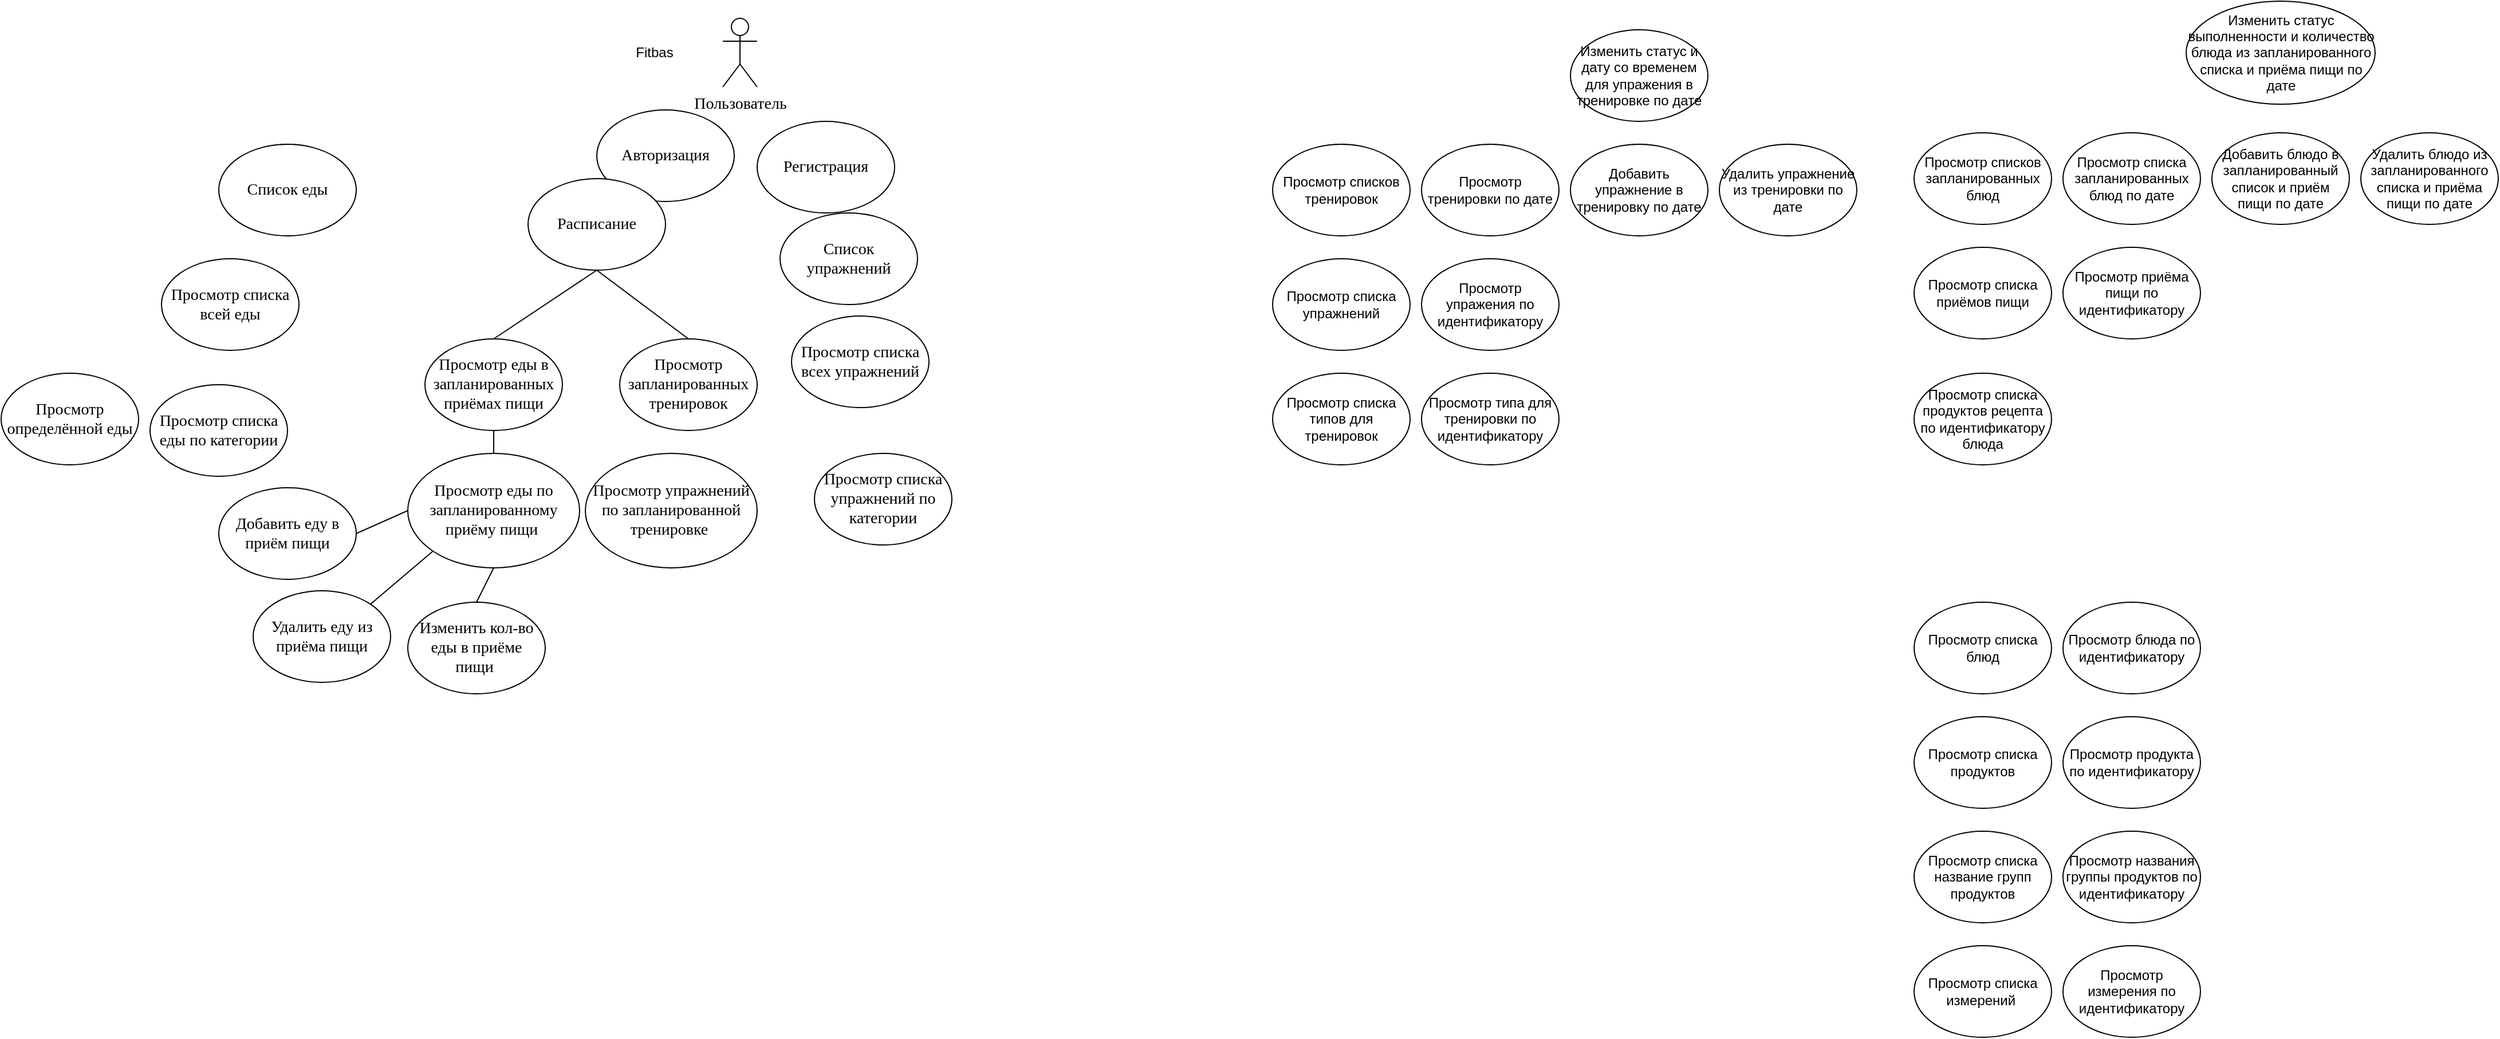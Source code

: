 <mxfile version="20.5.3" type="embed"><diagram name="Page-1" id="3TRmshUgXymRwmlCvvzo"><mxGraphModel dx="1995" dy="563" grid="1" gridSize="10" guides="1" tooltips="1" connect="1" arrows="1" fold="1" page="1" pageScale="1" pageWidth="850" pageHeight="1100" math="0" shadow="0"><root><mxCell id="0"/><mxCell id="1" parent="0"/><mxCell id="ZdZ8-d_CaNb24pac3uKD-11" value="&lt;font style=&quot;font-size: 14px;&quot; face=&quot;PT Astra Serif&quot;&gt;Пользователь&lt;/font&gt;" style="shape=umlActor;verticalLabelPosition=bottom;verticalAlign=top;html=1;outlineConnect=0;" parent="1" vertex="1"><mxGeometry x="-360" y="170" width="30" height="60" as="geometry"/></mxCell><mxCell id="ZdZ8-d_CaNb24pac3uKD-13" value="Fitbas" style="text;html=1;align=center;verticalAlign=middle;resizable=0;points=[];autosize=1;strokeColor=none;fillColor=none;" parent="1" vertex="1"><mxGeometry x="-450" y="185" width="60" height="30" as="geometry"/></mxCell><mxCell id="ZdZ8-d_CaNb24pac3uKD-14" value="&lt;font style=&quot;font-size: 14px;&quot; face=&quot;PT Astra Serif&quot;&gt;Авторизация&lt;/font&gt;" style="ellipse;whiteSpace=wrap;html=1;" parent="1" vertex="1"><mxGeometry x="-470" y="250" width="120" height="80" as="geometry"/></mxCell><mxCell id="ZdZ8-d_CaNb24pac3uKD-15" value="&lt;font style=&quot;font-size: 14px;&quot; face=&quot;PT Astra Serif&quot;&gt;Регистрация&lt;/font&gt;" style="ellipse;whiteSpace=wrap;html=1;" parent="1" vertex="1"><mxGeometry x="-330" y="260" width="120" height="80" as="geometry"/></mxCell><mxCell id="ZdZ8-d_CaNb24pac3uKD-26" style="rounded=0;orthogonalLoop=1;jettySize=auto;html=1;exitX=0.5;exitY=1;exitDx=0;exitDy=0;entryX=0.5;entryY=0;entryDx=0;entryDy=0;endArrow=none;endFill=0;" parent="1" source="ZdZ8-d_CaNb24pac3uKD-16" target="ZdZ8-d_CaNb24pac3uKD-24" edge="1"><mxGeometry relative="1" as="geometry"/></mxCell><mxCell id="ZdZ8-d_CaNb24pac3uKD-16" value="&lt;font style=&quot;font-size: 14px;&quot; face=&quot;PT Astra Serif&quot;&gt;Просмотр еды в запланированных приёмах пищи&lt;/font&gt;" style="ellipse;whiteSpace=wrap;html=1;" parent="1" vertex="1"><mxGeometry x="-620" y="450" width="120" height="80" as="geometry"/></mxCell><mxCell id="ZdZ8-d_CaNb24pac3uKD-17" value="&lt;font face=&quot;PT Astra Serif&quot;&gt;&lt;span style=&quot;font-size: 14px;&quot;&gt;Список еды&lt;/span&gt;&lt;/font&gt;" style="ellipse;whiteSpace=wrap;html=1;" parent="1" vertex="1"><mxGeometry x="-800" y="280" width="120" height="80" as="geometry"/></mxCell><mxCell id="ZdZ8-d_CaNb24pac3uKD-18" value="&lt;font face=&quot;PT Astra Serif&quot; style=&quot;font-size: 14px;&quot;&gt;Просмотр запланированных тренировок&lt;/font&gt;" style="ellipse;whiteSpace=wrap;html=1;" parent="1" vertex="1"><mxGeometry x="-450" y="450" width="120" height="80" as="geometry"/></mxCell><mxCell id="ZdZ8-d_CaNb24pac3uKD-19" value="&lt;font face=&quot;PT Astra Serif&quot;&gt;&lt;span style=&quot;font-size: 14px;&quot;&gt;Список упражнений&lt;/span&gt;&lt;/font&gt;" style="ellipse;whiteSpace=wrap;html=1;" parent="1" vertex="1"><mxGeometry x="-310" y="340" width="120" height="80" as="geometry"/></mxCell><mxCell id="ZdZ8-d_CaNb24pac3uKD-22" style="rounded=0;orthogonalLoop=1;jettySize=auto;html=1;exitX=0.5;exitY=1;exitDx=0;exitDy=0;entryX=0.5;entryY=0;entryDx=0;entryDy=0;endArrow=none;endFill=0;" parent="1" source="ZdZ8-d_CaNb24pac3uKD-20" target="ZdZ8-d_CaNb24pac3uKD-16" edge="1"><mxGeometry relative="1" as="geometry"/></mxCell><mxCell id="ZdZ8-d_CaNb24pac3uKD-23" style="rounded=0;orthogonalLoop=1;jettySize=auto;html=1;exitX=0.5;exitY=1;exitDx=0;exitDy=0;entryX=0.5;entryY=0;entryDx=0;entryDy=0;endArrow=none;endFill=0;" parent="1" source="ZdZ8-d_CaNb24pac3uKD-20" target="ZdZ8-d_CaNb24pac3uKD-18" edge="1"><mxGeometry relative="1" as="geometry"/></mxCell><mxCell id="ZdZ8-d_CaNb24pac3uKD-20" value="&lt;font face=&quot;PT Astra Serif&quot;&gt;&lt;span style=&quot;font-size: 14px;&quot;&gt;Расписание&lt;/span&gt;&lt;/font&gt;" style="ellipse;whiteSpace=wrap;html=1;" parent="1" vertex="1"><mxGeometry x="-530" y="310" width="120" height="80" as="geometry"/></mxCell><mxCell id="ZdZ8-d_CaNb24pac3uKD-43" style="rounded=0;orthogonalLoop=1;jettySize=auto;html=1;exitX=0;exitY=0.5;exitDx=0;exitDy=0;entryX=1;entryY=0.5;entryDx=0;entryDy=0;endArrow=none;endFill=0;" parent="1" source="ZdZ8-d_CaNb24pac3uKD-24" target="ZdZ8-d_CaNb24pac3uKD-39" edge="1"><mxGeometry relative="1" as="geometry"/></mxCell><mxCell id="ZdZ8-d_CaNb24pac3uKD-44" style="rounded=0;orthogonalLoop=1;jettySize=auto;html=1;exitX=0;exitY=1;exitDx=0;exitDy=0;entryX=1;entryY=0;entryDx=0;entryDy=0;endArrow=none;endFill=0;" parent="1" source="ZdZ8-d_CaNb24pac3uKD-24" target="ZdZ8-d_CaNb24pac3uKD-40" edge="1"><mxGeometry relative="1" as="geometry"/></mxCell><mxCell id="ZdZ8-d_CaNb24pac3uKD-45" style="rounded=0;orthogonalLoop=1;jettySize=auto;html=1;exitX=0.5;exitY=1;exitDx=0;exitDy=0;entryX=0.5;entryY=0;entryDx=0;entryDy=0;endArrow=none;endFill=0;" parent="1" source="ZdZ8-d_CaNb24pac3uKD-24" target="ZdZ8-d_CaNb24pac3uKD-42" edge="1"><mxGeometry relative="1" as="geometry"/></mxCell><mxCell id="ZdZ8-d_CaNb24pac3uKD-24" value="&lt;font style=&quot;font-size: 14px;&quot; face=&quot;PT Astra Serif&quot;&gt;Просмотр еды по запланированному приёму пищи&amp;nbsp;&lt;/font&gt;" style="ellipse;whiteSpace=wrap;html=1;" parent="1" vertex="1"><mxGeometry x="-635" y="550" width="150" height="100" as="geometry"/></mxCell><mxCell id="ZdZ8-d_CaNb24pac3uKD-27" value="&lt;font style=&quot;font-size: 14px;&quot; face=&quot;PT Astra Serif&quot;&gt;Просмотр упражнений по запланированной тренировке&amp;nbsp;&lt;/font&gt;" style="ellipse;whiteSpace=wrap;html=1;" parent="1" vertex="1"><mxGeometry x="-480" y="550" width="150" height="100" as="geometry"/></mxCell><mxCell id="ZdZ8-d_CaNb24pac3uKD-39" value="&lt;font face=&quot;PT Astra Serif&quot;&gt;&lt;span style=&quot;font-size: 14px;&quot;&gt;Добавить еду в приём пищи&lt;/span&gt;&lt;/font&gt;" style="ellipse;whiteSpace=wrap;html=1;" parent="1" vertex="1"><mxGeometry x="-800" y="580" width="120" height="80" as="geometry"/></mxCell><mxCell id="ZdZ8-d_CaNb24pac3uKD-40" value="&lt;font face=&quot;PT Astra Serif&quot;&gt;&lt;span style=&quot;font-size: 14px;&quot;&gt;Удалить еду из приёма пищи&lt;/span&gt;&lt;/font&gt;" style="ellipse;whiteSpace=wrap;html=1;" parent="1" vertex="1"><mxGeometry x="-770" y="670" width="120" height="80" as="geometry"/></mxCell><mxCell id="ZdZ8-d_CaNb24pac3uKD-42" value="&lt;font face=&quot;PT Astra Serif&quot;&gt;&lt;span style=&quot;font-size: 14px;&quot;&gt;Изменить кол-во еды в приёме пищи&amp;nbsp;&lt;/span&gt;&lt;/font&gt;" style="ellipse;whiteSpace=wrap;html=1;" parent="1" vertex="1"><mxGeometry x="-635" y="680" width="120" height="80" as="geometry"/></mxCell><mxCell id="ZdZ8-d_CaNb24pac3uKD-47" value="&lt;font face=&quot;PT Astra Serif&quot;&gt;&lt;span style=&quot;font-size: 14px;&quot;&gt;Просмотр списка всей еды&lt;/span&gt;&lt;/font&gt;" style="ellipse;whiteSpace=wrap;html=1;" parent="1" vertex="1"><mxGeometry x="-850" y="380" width="120" height="80" as="geometry"/></mxCell><mxCell id="ZdZ8-d_CaNb24pac3uKD-48" value="&lt;font face=&quot;PT Astra Serif&quot;&gt;&lt;span style=&quot;font-size: 14px;&quot;&gt;Просмотр списка еды по категории&lt;/span&gt;&lt;/font&gt;" style="ellipse;whiteSpace=wrap;html=1;" parent="1" vertex="1"><mxGeometry x="-860" y="490" width="120" height="80" as="geometry"/></mxCell><mxCell id="ZdZ8-d_CaNb24pac3uKD-49" value="&lt;font face=&quot;PT Astra Serif&quot;&gt;&lt;span style=&quot;font-size: 14px;&quot;&gt;Просмотр списка всех упражнений&lt;/span&gt;&lt;/font&gt;" style="ellipse;whiteSpace=wrap;html=1;" parent="1" vertex="1"><mxGeometry x="-300" y="430" width="120" height="80" as="geometry"/></mxCell><mxCell id="ZdZ8-d_CaNb24pac3uKD-50" value="&lt;font face=&quot;PT Astra Serif&quot;&gt;&lt;span style=&quot;font-size: 14px;&quot;&gt;Просмотр списка упражнений по категории&lt;/span&gt;&lt;/font&gt;" style="ellipse;whiteSpace=wrap;html=1;" parent="1" vertex="1"><mxGeometry x="-280" y="550" width="120" height="80" as="geometry"/></mxCell><mxCell id="ZdZ8-d_CaNb24pac3uKD-51" value="&lt;font face=&quot;PT Astra Serif&quot;&gt;&lt;span style=&quot;font-size: 14px;&quot;&gt;Просмотр определённой еды&lt;/span&gt;&lt;/font&gt;" style="ellipse;whiteSpace=wrap;html=1;" parent="1" vertex="1"><mxGeometry x="-990" y="480" width="120" height="80" as="geometry"/></mxCell><mxCell id="2" value="Просмотр списка измерений&amp;nbsp;" style="ellipse;whiteSpace=wrap;html=1;" parent="1" vertex="1"><mxGeometry x="680" y="980" width="120" height="80" as="geometry"/></mxCell><mxCell id="3" value="Просмотр измерения по идентификатору" style="ellipse;whiteSpace=wrap;html=1;" parent="1" vertex="1"><mxGeometry x="810" y="980" width="120" height="80" as="geometry"/></mxCell><mxCell id="4" value="Просмотр списка название групп продуктов" style="ellipse;whiteSpace=wrap;html=1;" parent="1" vertex="1"><mxGeometry x="680" y="880" width="120" height="80" as="geometry"/></mxCell><mxCell id="5" value="Просмотр названия группы продуктов по идентификатору" style="ellipse;whiteSpace=wrap;html=1;" parent="1" vertex="1"><mxGeometry x="810" y="880" width="120" height="80" as="geometry"/></mxCell><mxCell id="6" value="Просмотр списка продуктов" style="ellipse;whiteSpace=wrap;html=1;" parent="1" vertex="1"><mxGeometry x="680" y="780" width="120" height="80" as="geometry"/></mxCell><mxCell id="7" value="Просмотр продукта по идентификатору" style="ellipse;whiteSpace=wrap;html=1;" parent="1" vertex="1"><mxGeometry x="810" y="780" width="120" height="80" as="geometry"/></mxCell><mxCell id="9" value="Просмотр списка продуктов рецепта по идентификатору блюда" style="ellipse;whiteSpace=wrap;html=1;" parent="1" vertex="1"><mxGeometry x="680" y="480" width="120" height="80" as="geometry"/></mxCell><mxCell id="10" value="Просмотр блюда по идентификатору" style="ellipse;whiteSpace=wrap;html=1;" parent="1" vertex="1"><mxGeometry x="810" y="680" width="120" height="80" as="geometry"/></mxCell><mxCell id="11" value="Просмотр списка блюд" style="ellipse;whiteSpace=wrap;html=1;" parent="1" vertex="1"><mxGeometry x="680" y="680" width="120" height="80" as="geometry"/></mxCell><mxCell id="12" value="Просмотр списков запланированных блюд" style="ellipse;whiteSpace=wrap;html=1;" parent="1" vertex="1"><mxGeometry x="680" y="270" width="120" height="80" as="geometry"/></mxCell><mxCell id="13" value="Просмотр списка запланированных блюд по дате" style="ellipse;whiteSpace=wrap;html=1;" parent="1" vertex="1"><mxGeometry x="810" y="270" width="120" height="80" as="geometry"/></mxCell><mxCell id="14" value="Добавить блюдо в запланированный список и приём пищи по дате" style="ellipse;whiteSpace=wrap;html=1;" parent="1" vertex="1"><mxGeometry x="940" y="270" width="120" height="80" as="geometry"/></mxCell><mxCell id="15" value="Удалить блюдо из запланированного списка и приёма пищи по дате" style="ellipse;whiteSpace=wrap;html=1;" parent="1" vertex="1"><mxGeometry x="1070" y="270" width="120" height="80" as="geometry"/></mxCell><mxCell id="16" value="Изменить статус выполненности и количество блюда из запланированного списка и приёма пищи по дате" style="ellipse;whiteSpace=wrap;html=1;" parent="1" vertex="1"><mxGeometry x="917.5" y="155" width="165" height="90" as="geometry"/></mxCell><mxCell id="18" value="Просмотр списка приёмов пищи" style="ellipse;whiteSpace=wrap;html=1;" parent="1" vertex="1"><mxGeometry x="680" y="370" width="120" height="80" as="geometry"/></mxCell><mxCell id="19" value="Просмотр приёма пищи по идентификатору" style="ellipse;whiteSpace=wrap;html=1;" parent="1" vertex="1"><mxGeometry x="810" y="370" width="120" height="80" as="geometry"/></mxCell><mxCell id="20" value="Просмотр списка типов для тренировок" style="ellipse;whiteSpace=wrap;html=1;" parent="1" vertex="1"><mxGeometry x="120" y="480" width="120" height="80" as="geometry"/></mxCell><mxCell id="21" value="Просмотр типа для тренировки по идентификатору" style="ellipse;whiteSpace=wrap;html=1;" parent="1" vertex="1"><mxGeometry x="250" y="480" width="120" height="80" as="geometry"/></mxCell><mxCell id="22" value="Просмотр списка упражнений" style="ellipse;whiteSpace=wrap;html=1;" parent="1" vertex="1"><mxGeometry x="120" y="380" width="120" height="80" as="geometry"/></mxCell><mxCell id="23" value="Просмотр упражения по идентификатору" style="ellipse;whiteSpace=wrap;html=1;" parent="1" vertex="1"><mxGeometry x="250" y="380" width="120" height="80" as="geometry"/></mxCell><mxCell id="24" value="Просмотр списков тренировок" style="ellipse;whiteSpace=wrap;html=1;" parent="1" vertex="1"><mxGeometry x="120" y="280" width="120" height="80" as="geometry"/></mxCell><mxCell id="25" value="Просмотр тренировки по дате" style="ellipse;whiteSpace=wrap;html=1;" parent="1" vertex="1"><mxGeometry x="250" y="280" width="120" height="80" as="geometry"/></mxCell><mxCell id="26" value="Добавить упражнение в тренировку по дате" style="ellipse;whiteSpace=wrap;html=1;" parent="1" vertex="1"><mxGeometry x="380" y="280" width="120" height="80" as="geometry"/></mxCell><mxCell id="27" value="Удалить упражнение из тренировки по дате" style="ellipse;whiteSpace=wrap;html=1;" parent="1" vertex="1"><mxGeometry x="510" y="280" width="120" height="80" as="geometry"/></mxCell><mxCell id="28" value="Изменить статус и дату со временем для упражения в тренировке по дате" style="ellipse;whiteSpace=wrap;html=1;" parent="1" vertex="1"><mxGeometry x="380" y="180" width="120" height="80" as="geometry"/></mxCell></root></mxGraphModel></diagram></mxfile>